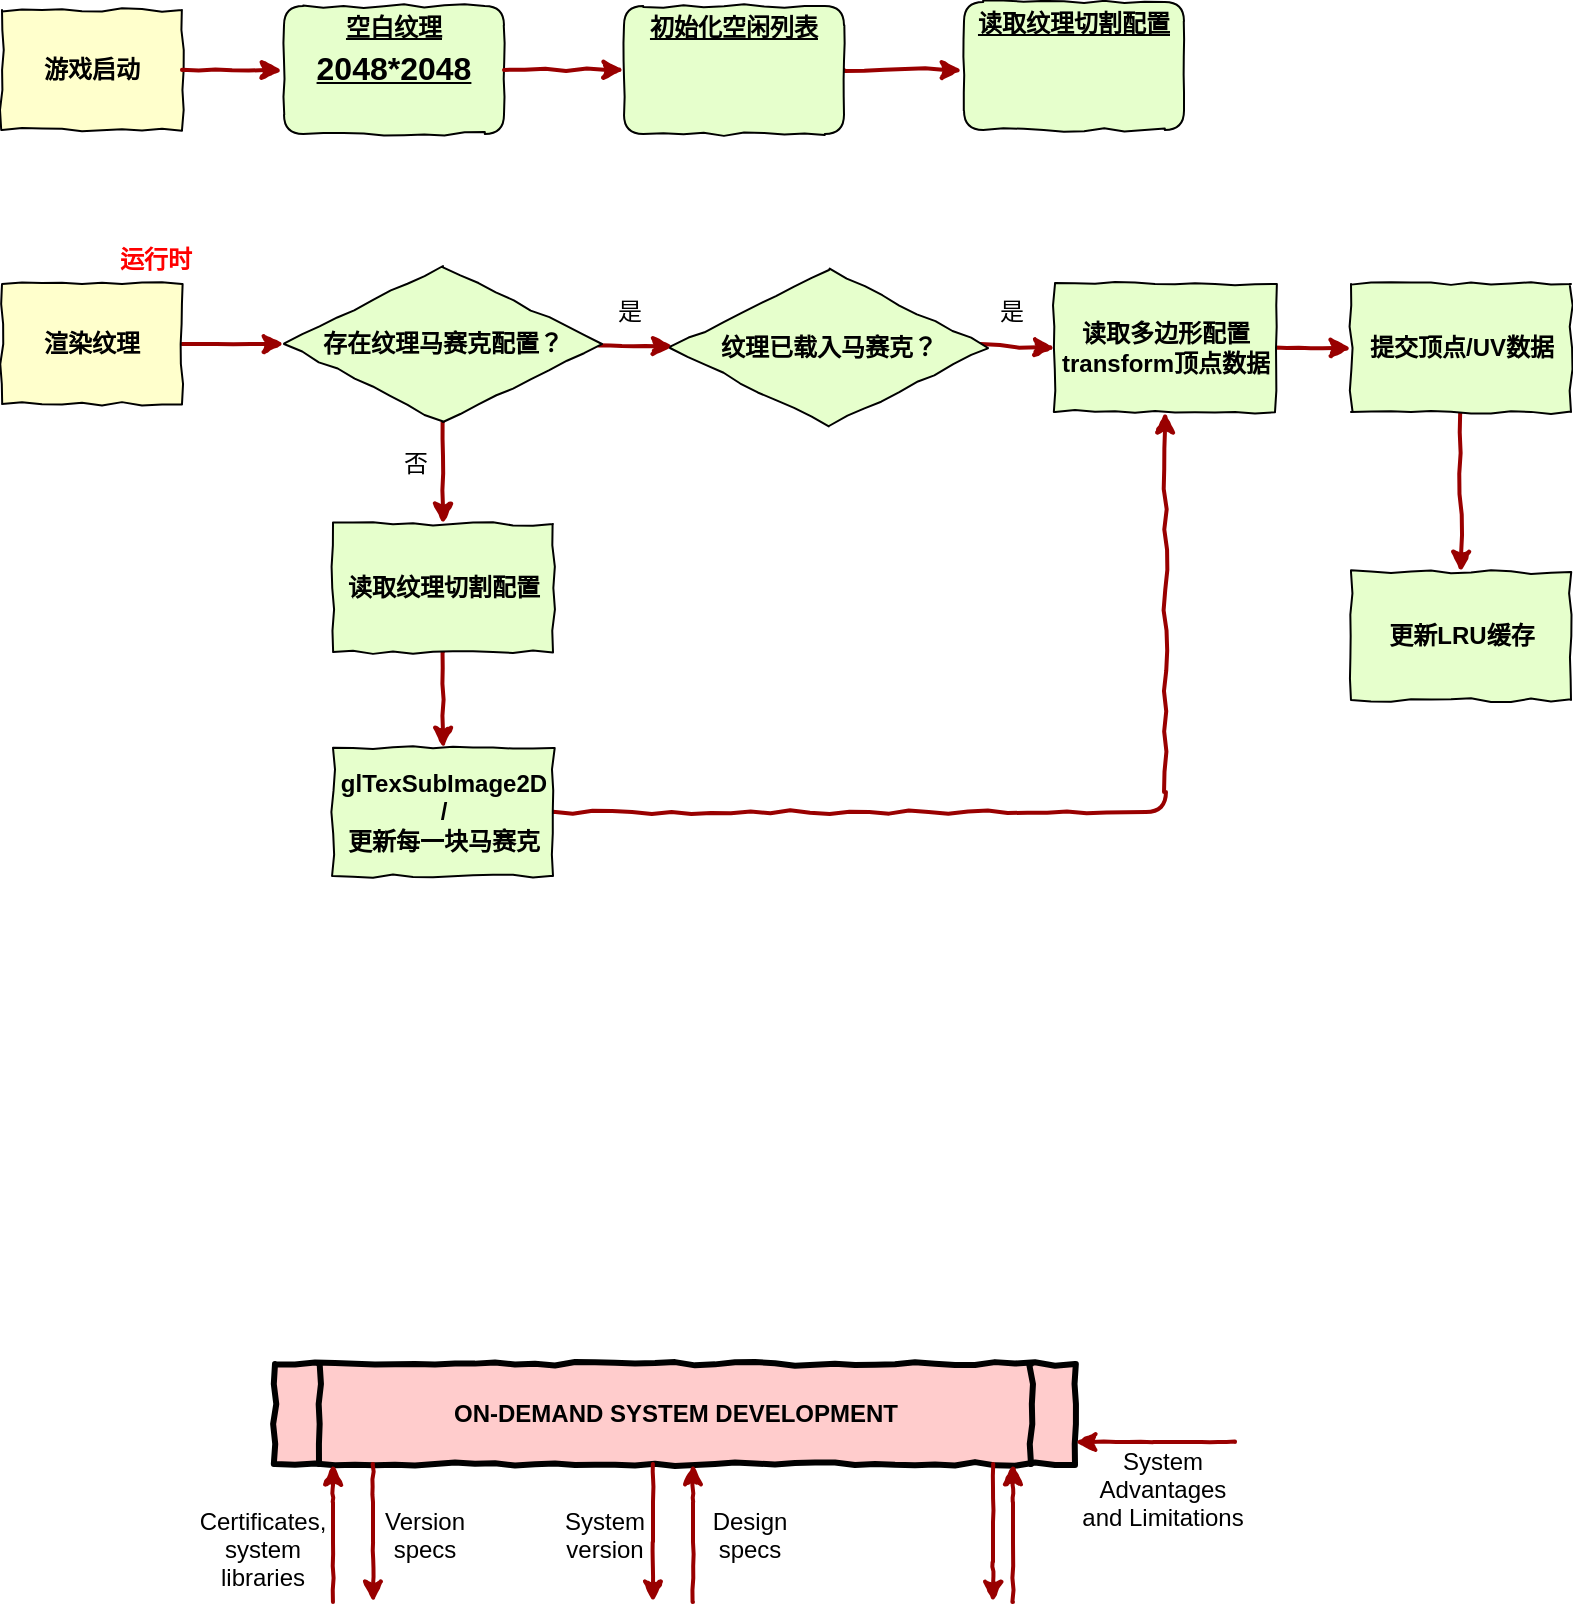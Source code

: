 <mxfile pages="1" version="11.2.4" type="github"><diagram name="Page-1" id="c7558073-3199-34d8-9f00-42111426c3f3"><mxGraphModel dx="891" dy="576" grid="1" gridSize="10" guides="1" tooltips="1" connect="1" arrows="1" fold="1" page="1" pageScale="1" pageWidth="826" pageHeight="1169" background="#ffffff" math="0" shadow="0"><root><mxCell id="0"/><mxCell id="1" parent="0"/><mxCell id="2" value="&lt;p style=&quot;margin: 0px ; margin-top: 4px ; text-align: center ; text-decoration: underline&quot;&gt;空白纹理&lt;/p&gt;&lt;p style=&quot;margin: 0px ; margin-top: 4px ; text-align: center ; text-decoration: underline&quot;&gt;&lt;font style=&quot;font-size: 16px&quot;&gt;2048*2048&lt;/font&gt;&lt;/p&gt;" style="verticalAlign=middle;align=center;overflow=fill;fontSize=12;fontFamily=Helvetica;html=1;rounded=1;fontStyle=1;strokeWidth=1;fillColor=#E6FFCC;comic=1;" parent="1" vertex="1"><mxGeometry x="163" y="106" width="110" height="64" as="geometry"/></mxCell><mxCell id="4" value="游戏启动" style="whiteSpace=wrap;align=center;verticalAlign=middle;fontStyle=1;strokeWidth=1;fillColor=#FFFFCC;comic=1;" parent="1" vertex="1"><mxGeometry x="22" y="108" width="90" height="60" as="geometry"/></mxCell><mxCell id="5" value="ON-DEMAND SYSTEM DEVELOPMENT" style="shape=process;whiteSpace=wrap;align=center;verticalAlign=middle;size=0.055;fontStyle=1;strokeWidth=3;fillColor=#FFCCCC;comic=1;" parent="1" vertex="1"><mxGeometry x="158.5" y="785" width="400" height="50" as="geometry"/></mxCell><mxCell id="37" value="" style="edgeStyle=none;noEdgeStyle=1;strokeColor=#990000;strokeWidth=2;comic=1;" parent="1" source="4" edge="1"><mxGeometry width="100" height="100" relative="1" as="geometry"><mxPoint x="262" y="47" as="sourcePoint"/><mxPoint x="162" y="138" as="targetPoint"/></mxGeometry></mxCell><mxCell id="73" value="" style="edgeStyle=elbowEdgeStyle;elbow=vertical;strokeColor=#990000;strokeWidth=2;comic=1;" parent="1" target="5" edge="1"><mxGeometry width="100" height="100" relative="1" as="geometry"><mxPoint x="638.5" y="824" as="sourcePoint"/><mxPoint x="517.5" y="794" as="targetPoint"/><Array as="points"><mxPoint x="607.5" y="824"/></Array></mxGeometry></mxCell><mxCell id="75" value="System &#10;Advantages &#10;and Limitations" style="text;spacingTop=-5;align=center;comic=1;" parent="1" vertex="1"><mxGeometry x="587.5" y="825.0" width="30" height="20" as="geometry"/></mxCell><mxCell id="76" value="" style="edgeStyle=elbowEdgeStyle;elbow=horizontal;strokeColor=#990000;strokeWidth=2;comic=1;" parent="1" target="5" edge="1"><mxGeometry width="100" height="100" relative="1" as="geometry"><mxPoint x="527.5" y="904" as="sourcePoint"/><mxPoint x="477.5" y="874" as="targetPoint"/><Array as="points"><mxPoint x="527.5" y="864"/></Array></mxGeometry></mxCell><mxCell id="77" value="" style="edgeStyle=elbowEdgeStyle;elbow=horizontal;strokeColor=#990000;strokeWidth=2;comic=1;" parent="1" source="5" edge="1"><mxGeometry width="100" height="100" relative="1" as="geometry"><mxPoint x="357.5" y="984" as="sourcePoint"/><mxPoint x="517.5" y="904" as="targetPoint"/><Array as="points"><mxPoint x="517.5" y="874"/></Array></mxGeometry></mxCell><mxCell id="88" value="" style="edgeStyle=elbowEdgeStyle;elbow=horizontal;strokeColor=#990000;strokeWidth=2;comic=1;" parent="1" source="5" edge="1"><mxGeometry width="100" height="100" relative="1" as="geometry"><mxPoint x="7.5" y="894" as="sourcePoint"/><mxPoint x="347.5" y="904" as="targetPoint"/><Array as="points"><mxPoint x="347.5" y="864"/></Array></mxGeometry></mxCell><mxCell id="89" value="" style="edgeStyle=elbowEdgeStyle;elbow=horizontal;strokeColor=#990000;strokeWidth=2;comic=1;" parent="1" target="5" edge="1"><mxGeometry width="100" height="100" relative="1" as="geometry"><mxPoint x="367.5" y="904" as="sourcePoint"/><mxPoint x="117.5" y="804" as="targetPoint"/><Array as="points"><mxPoint x="367.5" y="864"/></Array></mxGeometry></mxCell><mxCell id="90" value="Version&#10;specs" style="text;spacingTop=-5;align=center;comic=1;" parent="1" vertex="1"><mxGeometry x="218.5" y="855" width="30" height="20" as="geometry"/></mxCell><mxCell id="91" value="Certificates,&#10;system&#10;libraries" style="text;spacingTop=-5;align=center;comic=1;" parent="1" vertex="1"><mxGeometry x="137.5" y="855.0" width="30" height="20" as="geometry"/></mxCell><mxCell id="92" value="" style="edgeStyle=elbowEdgeStyle;elbow=horizontal;strokeColor=#990000;strokeWidth=2;comic=1;" parent="1" source="5" edge="1"><mxGeometry width="100" height="100" relative="1" as="geometry"><mxPoint x="-12.5" y="894" as="sourcePoint"/><mxPoint x="207.5" y="904" as="targetPoint"/><Array as="points"><mxPoint x="207.5" y="864"/></Array></mxGeometry></mxCell><mxCell id="93" value="" style="edgeStyle=elbowEdgeStyle;elbow=horizontal;strokeColor=#990000;strokeWidth=2;comic=1;" parent="1" target="5" edge="1"><mxGeometry width="100" height="100" relative="1" as="geometry"><mxPoint x="187.5" y="904" as="sourcePoint"/><mxPoint x="97.5" y="804" as="targetPoint"/><Array as="points"><mxPoint x="187.5" y="864"/></Array></mxGeometry></mxCell><mxCell id="95" value="Design&#10;specs" style="text;spacingTop=-5;align=center;comic=1;" parent="1" vertex="1"><mxGeometry x="381.0" y="855.0" width="30" height="20" as="geometry"/></mxCell><mxCell id="96" value="System&#10;version" style="text;spacingTop=-5;align=center;comic=1;" parent="1" vertex="1"><mxGeometry x="308.5" y="855" width="30" height="20" as="geometry"/></mxCell><mxCell id="Ya-IRal7ZvJ_JEofP9fp-98" value="" style="edgeStyle=none;noEdgeStyle=1;strokeColor=#990000;strokeWidth=2;exitX=1;exitY=0.5;exitDx=0;exitDy=0;comic=1;" parent="1" source="2" edge="1" target="b0LK3URDOiDDCZ83941C-96"><mxGeometry width="100" height="100" relative="1" as="geometry"><mxPoint x="332" y="117" as="sourcePoint"/><mxPoint x="332" y="138" as="targetPoint"/></mxGeometry></mxCell><mxCell id="b0LK3URDOiDDCZ83941C-102" style="edgeStyle=none;orthogonalLoop=1;jettySize=auto;html=1;exitX=1;exitY=0.5;exitDx=0;exitDy=0;strokeColor=#990000;strokeWidth=2;comic=1;" edge="1" parent="1" source="b0LK3URDOiDDCZ83941C-96"><mxGeometry relative="1" as="geometry"><mxPoint x="502" y="138" as="targetPoint"/></mxGeometry></mxCell><mxCell id="b0LK3URDOiDDCZ83941C-96" value="&lt;p style=&quot;margin: 0px ; margin-top: 4px ; text-align: center ; text-decoration: underline&quot;&gt;初始化空闲列表&lt;/p&gt;" style="verticalAlign=middle;align=center;overflow=fill;fontSize=12;fontFamily=Helvetica;html=1;rounded=1;fontStyle=1;strokeWidth=1;fillColor=#E6FFCC;strokeColor=#000000;comic=1;" vertex="1" parent="1"><mxGeometry x="333" y="106" width="110" height="64" as="geometry"/></mxCell><mxCell id="b0LK3URDOiDDCZ83941C-103" value="&lt;p style=&quot;margin: 0px ; margin-top: 4px ; text-align: center ; text-decoration: underline&quot;&gt;读取纹理切割配置&lt;/p&gt;" style="verticalAlign=middle;align=center;overflow=fill;fontSize=12;fontFamily=Helvetica;html=1;rounded=1;fontStyle=1;strokeWidth=1;fillColor=#E6FFCC;comic=1;" vertex="1" parent="1"><mxGeometry x="503" y="104" width="110" height="64" as="geometry"/></mxCell><mxCell id="b0LK3URDOiDDCZ83941C-104" style="edgeStyle=none;orthogonalLoop=1;jettySize=auto;html=1;entryX=0;entryY=0.5;entryDx=0;entryDy=0;strokeColor=#990000;strokeWidth=2;comic=1;" edge="1" parent="1" source="b0LK3URDOiDDCZ83941C-103" target="b0LK3URDOiDDCZ83941C-103"><mxGeometry relative="1" as="geometry"/></mxCell><mxCell id="b0LK3URDOiDDCZ83941C-109" style="edgeStyle=none;orthogonalLoop=1;jettySize=auto;html=1;exitX=0.5;exitY=0;exitDx=0;exitDy=0;strokeColor=#990000;strokeWidth=2;entryX=0;entryY=0.5;entryDx=0;entryDy=0;comic=1;" edge="1" parent="1" target="b0LK3URDOiDDCZ83941C-121"><mxGeometry relative="1" as="geometry"><mxPoint x="483.5" y="273" as="targetPoint"/><mxPoint x="453.5" y="273" as="sourcePoint"/></mxGeometry></mxCell><mxCell id="b0LK3URDOiDDCZ83941C-117" value="" style="edgeStyle=none;orthogonalLoop=1;jettySize=auto;html=1;strokeColor=#990000;strokeWidth=2;entryX=0.5;entryY=0;entryDx=0;entryDy=0;comic=1;" edge="1" parent="1" source="b0LK3URDOiDDCZ83941C-105" target="b0LK3URDOiDDCZ83941C-128"><mxGeometry relative="1" as="geometry"><mxPoint x="243" y="365" as="targetPoint"/></mxGeometry></mxCell><mxCell id="b0LK3URDOiDDCZ83941C-131" value="" style="edgeStyle=none;orthogonalLoop=1;jettySize=auto;html=1;strokeColor=#990000;strokeWidth=2;comic=1;" edge="1" parent="1" source="b0LK3URDOiDDCZ83941C-105" target="b0LK3URDOiDDCZ83941C-130"><mxGeometry relative="1" as="geometry"/></mxCell><mxCell id="b0LK3URDOiDDCZ83941C-105" value="存在纹理马赛克配置？" style="rhombus;whiteSpace=wrap;html=1;rotation=0;direction=south;fillColor=#E6FFCC;shadow=0;comic=1;fontStyle=1" vertex="1" parent="1"><mxGeometry x="163" y="236" width="159" height="78" as="geometry"/></mxCell><mxCell id="b0LK3URDOiDDCZ83941C-130" value="纹理已载入马赛克？" style="rhombus;whiteSpace=wrap;html=1;rotation=0;direction=south;fillColor=#E6FFCC;shadow=0;comic=1;fontStyle=1" vertex="1" parent="1"><mxGeometry x="356" y="238" width="159" height="78" as="geometry"/></mxCell><mxCell id="b0LK3URDOiDDCZ83941C-107" style="edgeStyle=none;orthogonalLoop=1;jettySize=auto;html=1;exitX=1;exitY=0.5;exitDx=0;exitDy=0;strokeColor=#990000;strokeWidth=2;entryX=0.5;entryY=1;entryDx=0;entryDy=0;comic=1;" edge="1" parent="1" source="b0LK3URDOiDDCZ83941C-106" target="b0LK3URDOiDDCZ83941C-105"><mxGeometry relative="1" as="geometry"><mxPoint x="162" y="275" as="targetPoint"/></mxGeometry></mxCell><mxCell id="b0LK3URDOiDDCZ83941C-106" value="渲染纹理" style="whiteSpace=wrap;align=center;verticalAlign=middle;fontStyle=1;strokeWidth=1;fillColor=#FFFFCC;comic=1;" vertex="1" parent="1"><mxGeometry x="22" y="245" width="90" height="60" as="geometry"/></mxCell><mxCell id="b0LK3URDOiDDCZ83941C-108" value="运行时" style="text;html=1;comic=1;fontStyle=1;fontColor=#FF0000;" vertex="1" parent="1"><mxGeometry x="79" y="219" width="60" height="30" as="geometry"/></mxCell><mxCell id="b0LK3URDOiDDCZ83941C-127" value="" style="edgeStyle=none;orthogonalLoop=1;jettySize=auto;html=1;strokeColor=#990000;strokeWidth=2;comic=1;" edge="1" parent="1" source="b0LK3URDOiDDCZ83941C-121" target="b0LK3URDOiDDCZ83941C-126"><mxGeometry relative="1" as="geometry"/></mxCell><mxCell id="b0LK3URDOiDDCZ83941C-121" value="读取多边形配置&lt;br&gt;transform顶点数据" style="rounded=0;whiteSpace=wrap;html=1;shadow=0;comic=1;strokeColor=#000000;strokeWidth=1;fillColor=#ffffff;fontColor=#000000;fillColor=#E6FFCC;comic=1;fontStyle=1" vertex="1" parent="1"><mxGeometry x="548.5" y="245" width="110" height="64" as="geometry"/></mxCell><mxCell id="b0LK3URDOiDDCZ83941C-135" value="" style="edgeStyle=none;orthogonalLoop=1;jettySize=auto;html=1;strokeColor=#990000;strokeWidth=2;comic=1;" edge="1" parent="1" source="b0LK3URDOiDDCZ83941C-126" target="b0LK3URDOiDDCZ83941C-134"><mxGeometry relative="1" as="geometry"/></mxCell><mxCell id="b0LK3URDOiDDCZ83941C-126" value="提交顶点/UV数据" style="rounded=0;whiteSpace=wrap;html=1;shadow=0;comic=1;strokeColor=#000000;strokeWidth=1;fillColor=#ffffff;fontColor=#000000;fillColor=#E6FFCC;comic=1;fontStyle=1" vertex="1" parent="1"><mxGeometry x="696.5" y="245" width="110" height="64" as="geometry"/></mxCell><mxCell id="b0LK3URDOiDDCZ83941C-134" value="更新LRU缓存" style="rounded=0;whiteSpace=wrap;html=1;shadow=0;comic=1;strokeColor=#000000;strokeWidth=1;fillColor=#ffffff;fontColor=#000000;fillColor=#E6FFCC;comic=1;fontStyle=1" vertex="1" parent="1"><mxGeometry x="696.5" y="389" width="110" height="64" as="geometry"/></mxCell><mxCell id="b0LK3URDOiDDCZ83941C-132" style="edgeStyle=none;orthogonalLoop=1;jettySize=auto;html=1;exitX=0.5;exitY=1;exitDx=0;exitDy=0;strokeColor=#990000;strokeWidth=2;entryX=0.5;entryY=0;entryDx=0;entryDy=0;comic=1;" edge="1" parent="1" source="b0LK3URDOiDDCZ83941C-128" target="b0LK3URDOiDDCZ83941C-133"><mxGeometry relative="1" as="geometry"><mxPoint x="243" y="475" as="targetPoint"/></mxGeometry></mxCell><mxCell id="b0LK3URDOiDDCZ83941C-128" value="读取纹理切割配置" style="rounded=0;whiteSpace=wrap;html=1;shadow=0;comic=1;strokeColor=#000000;strokeWidth=1;fillColor=#ffffff;fontColor=#000000;fillColor=#E6FFCC;comic=1;fontStyle=1" vertex="1" parent="1"><mxGeometry x="187.5" y="365" width="110" height="64" as="geometry"/></mxCell><mxCell id="b0LK3URDOiDDCZ83941C-137" value="" style="edgeStyle=none;orthogonalLoop=1;jettySize=auto;html=1;strokeColor=#990000;strokeWidth=2;entryX=0.5;entryY=1;entryDx=0;entryDy=0;comic=1;" edge="1" parent="1" source="b0LK3URDOiDDCZ83941C-133" target="b0LK3URDOiDDCZ83941C-121"><mxGeometry relative="1" as="geometry"><mxPoint x="377.5" y="509" as="targetPoint"/><Array as="points"><mxPoint x="604" y="509"/></Array></mxGeometry></mxCell><mxCell id="b0LK3URDOiDDCZ83941C-133" value="glTexSubImage2D&lt;br&gt;/&lt;br&gt;更新每一块马赛克" style="rounded=0;whiteSpace=wrap;html=1;shadow=0;comic=1;strokeColor=#000000;strokeWidth=1;fillColor=#ffffff;fontColor=#000000;fillColor=#E6FFCC;comic=1;fontStyle=1" vertex="1" parent="1"><mxGeometry x="187.5" y="477" width="110" height="64" as="geometry"/></mxCell><mxCell id="b0LK3URDOiDDCZ83941C-139" value="是" style="text;html=1;strokeColor=none;fillColor=none;align=center;verticalAlign=middle;whiteSpace=wrap;rounded=0;shadow=0;comic=1;fontColor=#000000;" vertex="1" parent="1"><mxGeometry x="507" y="249" width="40" height="20" as="geometry"/></mxCell><mxCell id="b0LK3URDOiDDCZ83941C-140" value="否" style="text;html=1;strokeColor=none;fillColor=none;align=center;verticalAlign=middle;whiteSpace=wrap;rounded=0;shadow=0;comic=1;fontColor=#000000;" vertex="1" parent="1"><mxGeometry x="208.5" y="325" width="40" height="20" as="geometry"/></mxCell><mxCell id="b0LK3URDOiDDCZ83941C-141" value="是" style="text;html=1;strokeColor=none;fillColor=none;align=center;verticalAlign=middle;whiteSpace=wrap;rounded=0;shadow=0;comic=1;fontColor=#000000;" vertex="1" parent="1"><mxGeometry x="315.5" y="249" width="40" height="20" as="geometry"/></mxCell></root></mxGraphModel></diagram></mxfile>